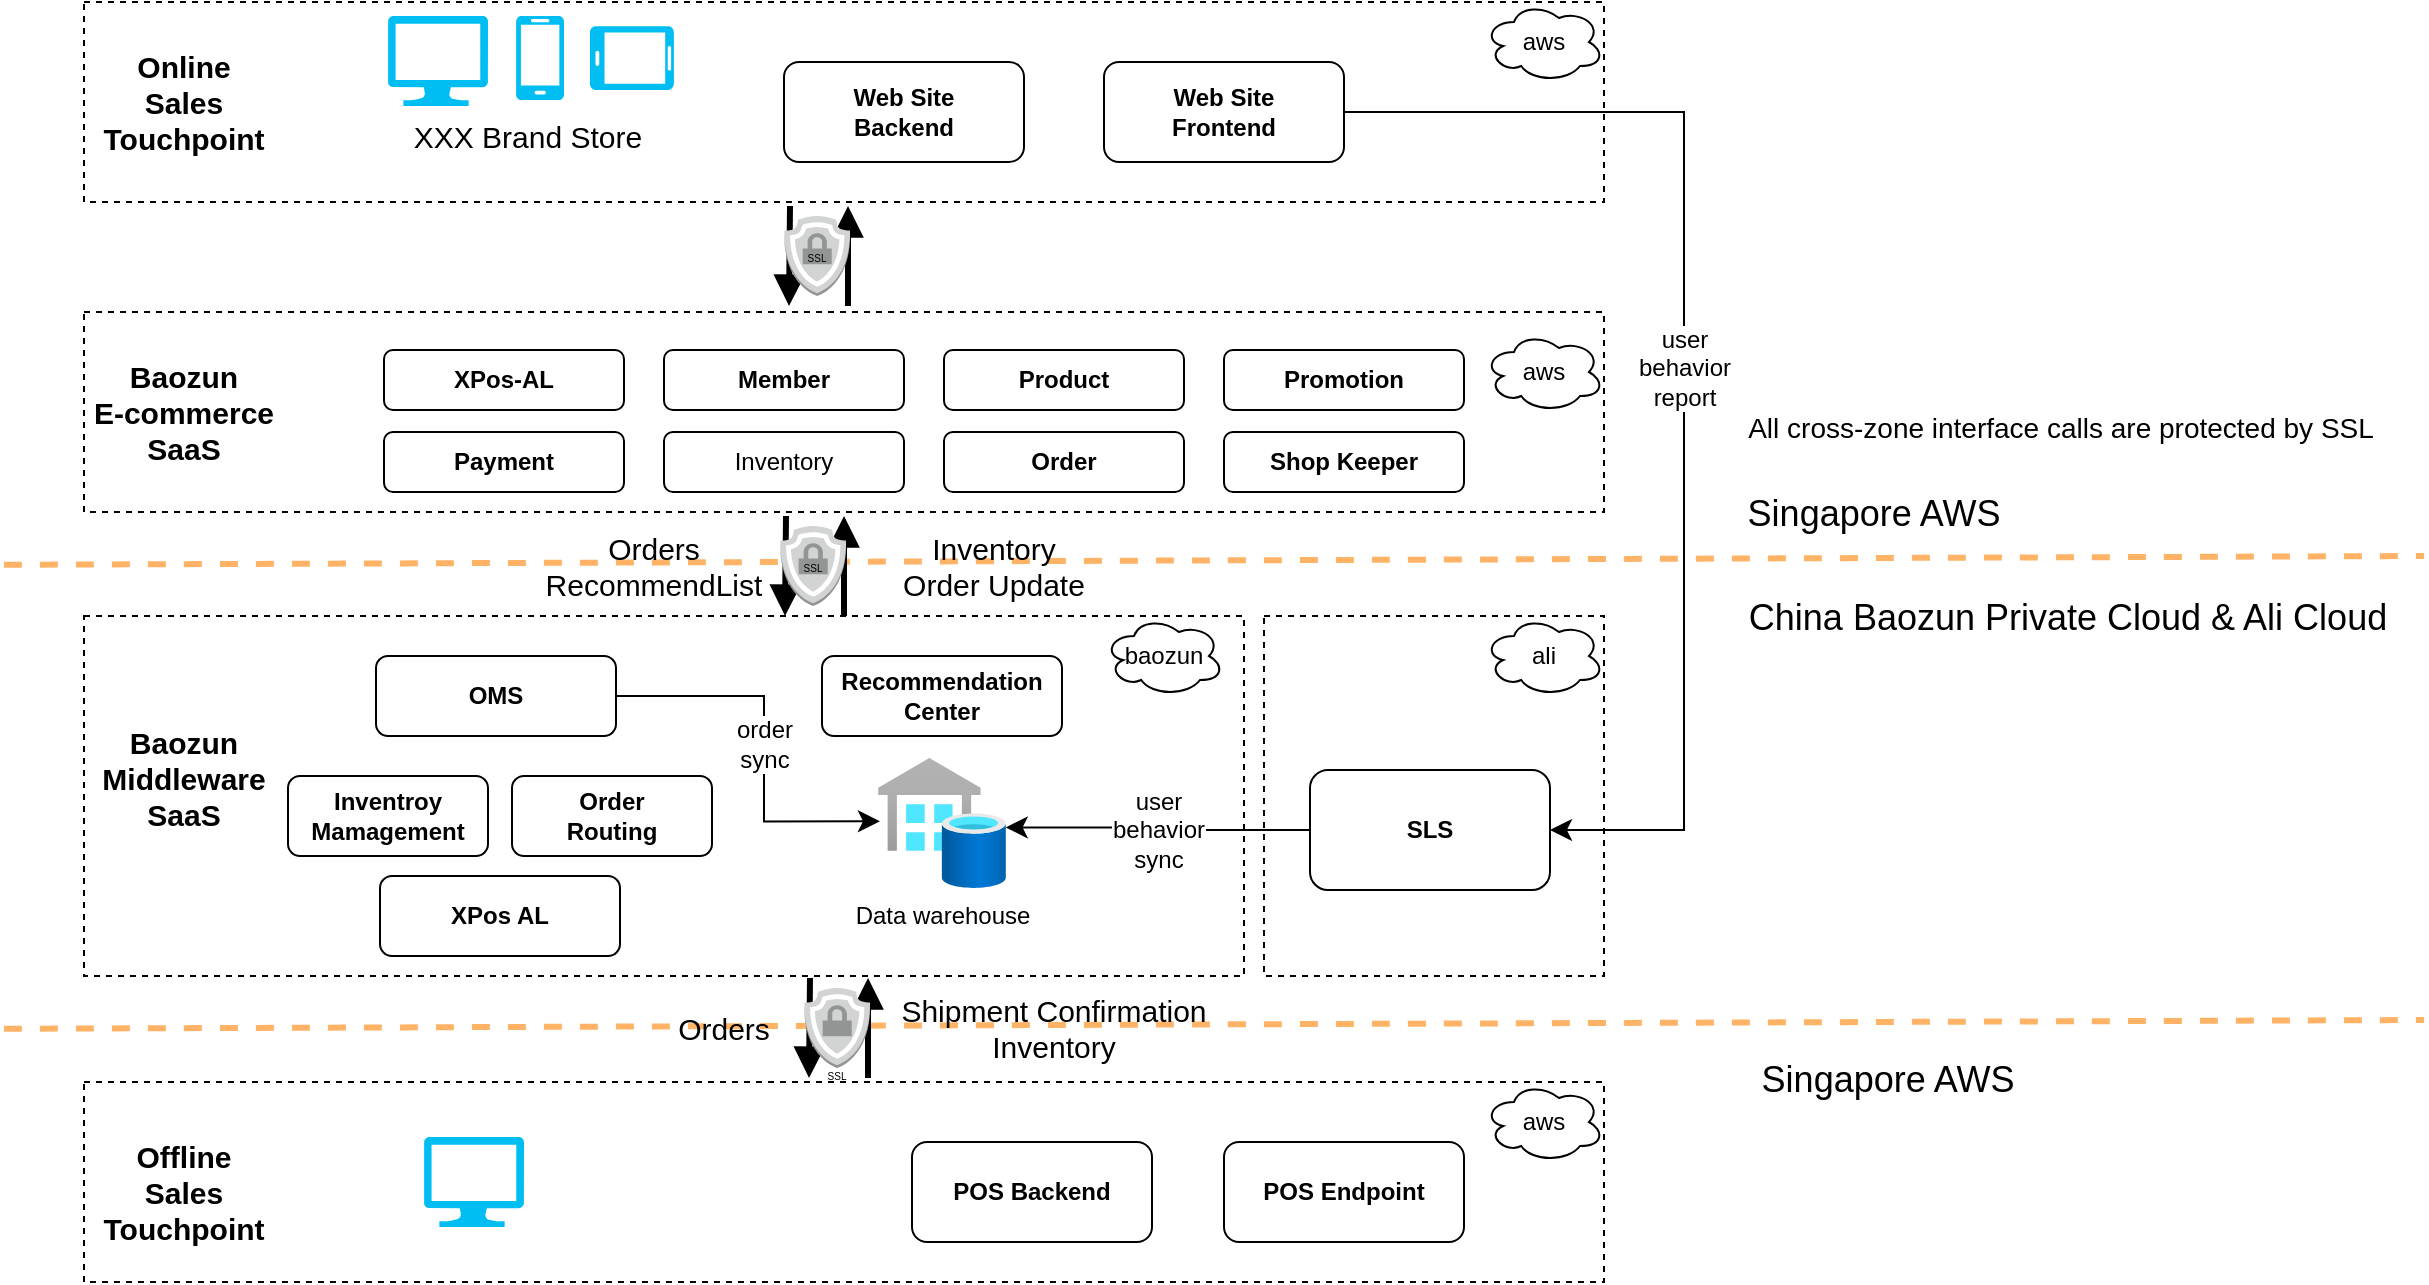 <mxfile version="27.0.5">
  <diagram id="F0W5LtZeSDdKuc8qU7w1" name="Page-1">
    <mxGraphModel dx="2268" dy="1244" grid="1" gridSize="10" guides="1" tooltips="1" connect="1" arrows="1" fold="1" page="1" pageScale="1" pageWidth="827" pageHeight="1169" math="0" shadow="0">
      <root>
        <mxCell id="0" />
        <mxCell id="1" parent="0" />
        <mxCell id="w8T3L-g9OlZxXHHQqmX--83" value="" style="rounded=0;whiteSpace=wrap;html=1;dashed=1;" vertex="1" parent="1">
          <mxGeometry y="613" width="760" height="100" as="geometry" />
        </mxCell>
        <mxCell id="w8T3L-g9OlZxXHHQqmX--7" value="" style="rounded=0;whiteSpace=wrap;html=1;dashed=1;" vertex="1" parent="1">
          <mxGeometry y="380" width="580" height="180" as="geometry" />
        </mxCell>
        <mxCell id="w8T3L-g9OlZxXHHQqmX--1" value="" style="rounded=0;whiteSpace=wrap;html=1;dashed=1;" vertex="1" parent="1">
          <mxGeometry y="73" width="760" height="100" as="geometry" />
        </mxCell>
        <mxCell id="w8T3L-g9OlZxXHHQqmX--3" value="aws" style="ellipse;shape=cloud;whiteSpace=wrap;html=1;" vertex="1" parent="1">
          <mxGeometry x="700" y="73" width="60" height="40" as="geometry" />
        </mxCell>
        <mxCell id="w8T3L-g9OlZxXHHQqmX--4" value="" style="rounded=0;whiteSpace=wrap;html=1;dashed=1;" vertex="1" parent="1">
          <mxGeometry y="228" width="760" height="100" as="geometry" />
        </mxCell>
        <mxCell id="w8T3L-g9OlZxXHHQqmX--5" value="&lt;div&gt;baozun&lt;/div&gt;" style="ellipse;shape=cloud;whiteSpace=wrap;html=1;" vertex="1" parent="1">
          <mxGeometry x="510" y="380" width="60" height="40" as="geometry" />
        </mxCell>
        <mxCell id="w8T3L-g9OlZxXHHQqmX--6" value="" style="endArrow=none;dashed=1;html=1;rounded=0;fontSize=12;startSize=8;endSize=8;curved=1;strokeWidth=3;strokeColor=#FFB366;" edge="1" parent="1">
          <mxGeometry width="50" height="50" relative="1" as="geometry">
            <mxPoint x="-40" y="354.41" as="sourcePoint" />
            <mxPoint x="1170" y="350" as="targetPoint" />
          </mxGeometry>
        </mxCell>
        <mxCell id="w8T3L-g9OlZxXHHQqmX--9" value="OMS" style="rounded=1;whiteSpace=wrap;html=1;fontStyle=1" vertex="1" parent="1">
          <mxGeometry x="146" y="400" width="120" height="40" as="geometry" />
        </mxCell>
        <mxCell id="w8T3L-g9OlZxXHHQqmX--10" value="aws" style="ellipse;shape=cloud;whiteSpace=wrap;html=1;" vertex="1" parent="1">
          <mxGeometry x="700" y="238" width="60" height="40" as="geometry" />
        </mxCell>
        <mxCell id="w8T3L-g9OlZxXHHQqmX--11" value="XPos AL" style="rounded=1;whiteSpace=wrap;html=1;fontStyle=1" vertex="1" parent="1">
          <mxGeometry x="148" y="510" width="120" height="40" as="geometry" />
        </mxCell>
        <mxCell id="w8T3L-g9OlZxXHHQqmX--12" value="" style="rounded=0;whiteSpace=wrap;html=1;dashed=1;" vertex="1" parent="1">
          <mxGeometry x="590" y="380" width="170" height="180" as="geometry" />
        </mxCell>
        <mxCell id="w8T3L-g9OlZxXHHQqmX--13" value="SLS" style="rounded=1;whiteSpace=wrap;html=1;fontStyle=1" vertex="1" parent="1">
          <mxGeometry x="613" y="457" width="120" height="60" as="geometry" />
        </mxCell>
        <mxCell id="w8T3L-g9OlZxXHHQqmX--14" value="ali" style="ellipse;shape=cloud;whiteSpace=wrap;html=1;" vertex="1" parent="1">
          <mxGeometry x="700" y="380" width="60" height="40" as="geometry" />
        </mxCell>
        <mxCell id="w8T3L-g9OlZxXHHQqmX--16" value="&lt;div&gt;Recommendation&lt;/div&gt;&lt;div&gt;Center&lt;/div&gt;" style="rounded=1;whiteSpace=wrap;html=1;fontStyle=1" vertex="1" parent="1">
          <mxGeometry x="369" y="400" width="120" height="40" as="geometry" />
        </mxCell>
        <mxCell id="w8T3L-g9OlZxXHHQqmX--18" value="Member" style="rounded=1;whiteSpace=wrap;html=1;fontStyle=1" vertex="1" parent="1">
          <mxGeometry x="290" y="247" width="120" height="30" as="geometry" />
        </mxCell>
        <mxCell id="w8T3L-g9OlZxXHHQqmX--19" value="Product" style="rounded=1;whiteSpace=wrap;html=1;fontStyle=1" vertex="1" parent="1">
          <mxGeometry x="430" y="247" width="120" height="30" as="geometry" />
        </mxCell>
        <mxCell id="w8T3L-g9OlZxXHHQqmX--20" value="Promotion" style="rounded=1;whiteSpace=wrap;html=1;fontStyle=1" vertex="1" parent="1">
          <mxGeometry x="570" y="247" width="120" height="30" as="geometry" />
        </mxCell>
        <mxCell id="w8T3L-g9OlZxXHHQqmX--21" value="Inventory" style="rounded=1;whiteSpace=wrap;html=1;" vertex="1" parent="1">
          <mxGeometry x="290" y="288" width="120" height="30" as="geometry" />
        </mxCell>
        <mxCell id="w8T3L-g9OlZxXHHQqmX--22" value="Shop Keeper" style="rounded=1;whiteSpace=wrap;html=1;fontStyle=1" vertex="1" parent="1">
          <mxGeometry x="570" y="288" width="120" height="30" as="geometry" />
        </mxCell>
        <mxCell id="w8T3L-g9OlZxXHHQqmX--24" value="Order" style="rounded=1;whiteSpace=wrap;html=1;fontStyle=1" vertex="1" parent="1">
          <mxGeometry x="430" y="288" width="120" height="30" as="geometry" />
        </mxCell>
        <mxCell id="w8T3L-g9OlZxXHHQqmX--25" value="Payment" style="rounded=1;whiteSpace=wrap;html=1;fontStyle=1" vertex="1" parent="1">
          <mxGeometry x="150" y="288" width="120" height="30" as="geometry" />
        </mxCell>
        <mxCell id="w8T3L-g9OlZxXHHQqmX--26" value="&lt;div&gt;Web Site&lt;/div&gt;&lt;div&gt;Backend&lt;/div&gt;" style="rounded=1;whiteSpace=wrap;html=1;fontStyle=1" vertex="1" parent="1">
          <mxGeometry x="350" y="103" width="120" height="50" as="geometry" />
        </mxCell>
        <mxCell id="w8T3L-g9OlZxXHHQqmX--27" value="" style="endArrow=block;html=1;rounded=0;fontSize=12;startSize=8;endSize=8;curved=1;endFill=1;strokeWidth=3;" edge="1" parent="1">
          <mxGeometry width="50" height="50" relative="1" as="geometry">
            <mxPoint x="351" y="330" as="sourcePoint" />
            <mxPoint x="350.5" y="380" as="targetPoint" />
          </mxGeometry>
        </mxCell>
        <mxCell id="w8T3L-g9OlZxXHHQqmX--28" value="" style="endArrow=none;html=1;rounded=0;fontSize=12;startSize=8;endSize=8;curved=1;startArrow=block;startFill=1;strokeWidth=3;" edge="1" parent="1">
          <mxGeometry width="50" height="50" relative="1" as="geometry">
            <mxPoint x="380" y="330" as="sourcePoint" />
            <mxPoint x="380" y="380" as="targetPoint" />
          </mxGeometry>
        </mxCell>
        <mxCell id="w8T3L-g9OlZxXHHQqmX--29" value="XPos-AL" style="rounded=1;whiteSpace=wrap;html=1;fontStyle=1" vertex="1" parent="1">
          <mxGeometry x="150" y="247" width="120" height="30" as="geometry" />
        </mxCell>
        <mxCell id="w8T3L-g9OlZxXHHQqmX--35" value="&lt;div&gt;user&lt;/div&gt;&lt;div&gt;behavior&lt;/div&gt;&lt;div&gt;report&lt;/div&gt;" style="rounded=0;orthogonalLoop=1;jettySize=auto;html=1;exitX=1;exitY=0.5;exitDx=0;exitDy=0;entryX=1;entryY=0.5;entryDx=0;entryDy=0;fontSize=12;startSize=8;endSize=8;edgeStyle=orthogonalEdgeStyle;" edge="1" parent="1" source="w8T3L-g9OlZxXHHQqmX--30" target="w8T3L-g9OlZxXHHQqmX--13">
          <mxGeometry relative="1" as="geometry">
            <Array as="points">
              <mxPoint x="800" y="128" />
              <mxPoint x="800" y="487" />
            </Array>
          </mxGeometry>
        </mxCell>
        <mxCell id="w8T3L-g9OlZxXHHQqmX--30" value="&lt;div&gt;Web Site&lt;/div&gt;&lt;div&gt;Frontend&lt;/div&gt;" style="rounded=1;whiteSpace=wrap;html=1;fontStyle=1" vertex="1" parent="1">
          <mxGeometry x="510" y="103" width="120" height="50" as="geometry" />
        </mxCell>
        <mxCell id="w8T3L-g9OlZxXHHQqmX--31" value="&lt;div&gt;Baozun&lt;/div&gt;&lt;div&gt;E-commerce&lt;/div&gt;&lt;div&gt;SaaS&lt;/div&gt;" style="text;html=1;align=center;verticalAlign=middle;whiteSpace=wrap;rounded=0;fontSize=15;fontStyle=1" vertex="1" parent="1">
          <mxGeometry y="253" width="100" height="50" as="geometry" />
        </mxCell>
        <mxCell id="w8T3L-g9OlZxXHHQqmX--32" value="&lt;div&gt;Baozun&lt;/div&gt;&lt;div&gt;Middleware&lt;/div&gt;&lt;div&gt;SaaS&lt;/div&gt;" style="text;html=1;align=center;verticalAlign=middle;whiteSpace=wrap;rounded=0;fontSize=15;fontStyle=1" vertex="1" parent="1">
          <mxGeometry y="436" width="100" height="50" as="geometry" />
        </mxCell>
        <mxCell id="w8T3L-g9OlZxXHHQqmX--33" value="&lt;div&gt;Inventroy&lt;/div&gt;&lt;div&gt;Mamagement&lt;/div&gt;" style="rounded=1;whiteSpace=wrap;html=1;fontStyle=1" vertex="1" parent="1">
          <mxGeometry x="102" y="460" width="100" height="40" as="geometry" />
        </mxCell>
        <mxCell id="w8T3L-g9OlZxXHHQqmX--34" value="&lt;div&gt;Order&lt;/div&gt;&lt;div&gt;Routing&lt;/div&gt;" style="rounded=1;whiteSpace=wrap;html=1;fontStyle=1" vertex="1" parent="1">
          <mxGeometry x="214" y="460" width="100" height="40" as="geometry" />
        </mxCell>
        <mxCell id="w8T3L-g9OlZxXHHQqmX--38" value="" style="group" vertex="1" connectable="0" parent="1">
          <mxGeometry x="348" y="335" width="33" height="40" as="geometry" />
        </mxCell>
        <mxCell id="w8T3L-g9OlZxXHHQqmX--36" value="" style="outlineConnect=0;dashed=0;verticalLabelPosition=bottom;verticalAlign=top;align=center;html=1;shape=mxgraph.aws3.ssl_padlock;fillColor=#D2D3D3;gradientColor=none;" vertex="1" parent="w8T3L-g9OlZxXHHQqmX--38">
          <mxGeometry width="33" height="40" as="geometry" />
        </mxCell>
        <mxCell id="w8T3L-g9OlZxXHHQqmX--37" value="SSL" style="text;html=1;align=center;verticalAlign=middle;whiteSpace=wrap;rounded=0;fontSize=5;" vertex="1" parent="w8T3L-g9OlZxXHHQqmX--38">
          <mxGeometry x="11" y="15" width="11" height="10" as="geometry" />
        </mxCell>
        <mxCell id="w8T3L-g9OlZxXHHQqmX--39" value="&lt;div&gt;Online&lt;/div&gt;&lt;div&gt;Sales&lt;/div&gt;&lt;div&gt;Touchpoint&lt;/div&gt;" style="text;html=1;align=center;verticalAlign=middle;whiteSpace=wrap;rounded=0;fontSize=15;fontStyle=1" vertex="1" parent="1">
          <mxGeometry y="98" width="100" height="50" as="geometry" />
        </mxCell>
        <mxCell id="w8T3L-g9OlZxXHHQqmX--46" value="Data warehouse" style="image;aspect=fixed;html=1;points=[];align=center;fontSize=12;image=img/lib/azure2/databases/SQL_Data_Warehouses.svg;" vertex="1" parent="1">
          <mxGeometry x="397" y="451" width="64" height="65" as="geometry" />
        </mxCell>
        <mxCell id="w8T3L-g9OlZxXHHQqmX--47" value="&lt;div&gt;user&lt;/div&gt;&lt;div&gt;behavior&lt;/div&gt;&lt;div&gt;sync&lt;/div&gt;" style="edgeStyle=orthogonalEdgeStyle;rounded=0;orthogonalLoop=1;jettySize=auto;html=1;exitX=0;exitY=0.5;exitDx=0;exitDy=0;entryX=0.998;entryY=0.534;entryDx=0;entryDy=0;entryPerimeter=0;fontSize=12;startSize=8;endSize=8;" edge="1" parent="1" source="w8T3L-g9OlZxXHHQqmX--13" target="w8T3L-g9OlZxXHHQqmX--46">
          <mxGeometry relative="1" as="geometry" />
        </mxCell>
        <mxCell id="w8T3L-g9OlZxXHHQqmX--56" value="&lt;div&gt;order&lt;/div&gt;&lt;div&gt;sync&lt;/div&gt;" style="rounded=0;orthogonalLoop=1;jettySize=auto;html=1;exitX=1;exitY=0.5;exitDx=0;exitDy=0;fontSize=12;startSize=8;endSize=8;edgeStyle=orthogonalEdgeStyle;entryX=0.015;entryY=0.487;entryDx=0;entryDy=0;entryPerimeter=0;" edge="1" parent="1" source="w8T3L-g9OlZxXHHQqmX--9" target="w8T3L-g9OlZxXHHQqmX--46">
          <mxGeometry relative="1" as="geometry">
            <Array as="points">
              <mxPoint x="340" y="420" />
              <mxPoint x="340" y="483" />
            </Array>
          </mxGeometry>
        </mxCell>
        <mxCell id="w8T3L-g9OlZxXHHQqmX--57" value="" style="endArrow=block;html=1;rounded=0;fontSize=12;startSize=8;endSize=8;curved=1;endFill=1;strokeWidth=3;" edge="1" parent="1">
          <mxGeometry width="50" height="50" relative="1" as="geometry">
            <mxPoint x="353" y="175" as="sourcePoint" />
            <mxPoint x="352.5" y="225" as="targetPoint" />
          </mxGeometry>
        </mxCell>
        <mxCell id="w8T3L-g9OlZxXHHQqmX--58" value="" style="endArrow=none;html=1;rounded=0;fontSize=12;startSize=8;endSize=8;curved=1;startArrow=block;startFill=1;strokeWidth=3;" edge="1" parent="1">
          <mxGeometry width="50" height="50" relative="1" as="geometry">
            <mxPoint x="382" y="175" as="sourcePoint" />
            <mxPoint x="382" y="225" as="targetPoint" />
          </mxGeometry>
        </mxCell>
        <mxCell id="w8T3L-g9OlZxXHHQqmX--59" value="" style="group" vertex="1" connectable="0" parent="1">
          <mxGeometry x="350" y="180" width="33" height="40" as="geometry" />
        </mxCell>
        <mxCell id="w8T3L-g9OlZxXHHQqmX--60" value="" style="outlineConnect=0;dashed=0;verticalLabelPosition=bottom;verticalAlign=top;align=center;html=1;shape=mxgraph.aws3.ssl_padlock;fillColor=#D2D3D3;gradientColor=none;" vertex="1" parent="w8T3L-g9OlZxXHHQqmX--59">
          <mxGeometry width="33" height="40" as="geometry" />
        </mxCell>
        <mxCell id="w8T3L-g9OlZxXHHQqmX--61" value="SSL" style="text;html=1;align=center;verticalAlign=middle;whiteSpace=wrap;rounded=0;fontSize=5;" vertex="1" parent="w8T3L-g9OlZxXHHQqmX--59">
          <mxGeometry x="11" y="15" width="11" height="10" as="geometry" />
        </mxCell>
        <mxCell id="w8T3L-g9OlZxXHHQqmX--63" value="&lt;div&gt;Orders&lt;/div&gt;&lt;div&gt;RecommendList&lt;/div&gt;" style="text;html=1;align=center;verticalAlign=middle;whiteSpace=wrap;rounded=0;fontSize=15;" vertex="1" parent="1">
          <mxGeometry x="220" y="340" width="130" height="30" as="geometry" />
        </mxCell>
        <mxCell id="w8T3L-g9OlZxXHHQqmX--64" value="&lt;div&gt;Inventory&lt;/div&gt;&lt;div&gt;Order Update&lt;/div&gt;" style="text;html=1;align=center;verticalAlign=middle;whiteSpace=wrap;rounded=0;fontSize=15;" vertex="1" parent="1">
          <mxGeometry x="390" y="340" width="130" height="30" as="geometry" />
        </mxCell>
        <mxCell id="w8T3L-g9OlZxXHHQqmX--65" value="POS Backend" style="rounded=1;whiteSpace=wrap;html=1;fontStyle=1" vertex="1" parent="1">
          <mxGeometry x="414" y="643" width="120" height="50" as="geometry" />
        </mxCell>
        <mxCell id="w8T3L-g9OlZxXHHQqmX--66" value="Singapore AWS" style="text;html=1;align=center;verticalAlign=middle;whiteSpace=wrap;rounded=0;fontSize=18;" vertex="1" parent="1">
          <mxGeometry x="820" y="310" width="150" height="38" as="geometry" />
        </mxCell>
        <mxCell id="w8T3L-g9OlZxXHHQqmX--67" value="China Baozun Private Cloud &amp;amp; Ali Cloud" style="text;html=1;align=center;verticalAlign=middle;whiteSpace=wrap;rounded=0;fontSize=18;" vertex="1" parent="1">
          <mxGeometry x="827" y="362" width="330" height="38" as="geometry" />
        </mxCell>
        <mxCell id="w8T3L-g9OlZxXHHQqmX--68" value="All cross-zone interface calls are protected by SSL" style="text;html=1;align=center;verticalAlign=middle;whiteSpace=wrap;rounded=0;fontSize=14;" vertex="1" parent="1">
          <mxGeometry x="827" y="272" width="323" height="28" as="geometry" />
        </mxCell>
        <mxCell id="w8T3L-g9OlZxXHHQqmX--70" value="" style="endArrow=none;dashed=1;html=1;rounded=0;fontSize=12;startSize=8;endSize=8;curved=1;strokeWidth=3;strokeColor=#FFB366;" edge="1" parent="1">
          <mxGeometry width="50" height="50" relative="1" as="geometry">
            <mxPoint x="-40" y="586.41" as="sourcePoint" />
            <mxPoint x="1170" y="582" as="targetPoint" />
          </mxGeometry>
        </mxCell>
        <mxCell id="w8T3L-g9OlZxXHHQqmX--76" value="" style="endArrow=block;html=1;rounded=0;fontSize=12;startSize=8;endSize=8;curved=1;endFill=1;strokeWidth=3;" edge="1" parent="1">
          <mxGeometry width="50" height="50" relative="1" as="geometry">
            <mxPoint x="363" y="561" as="sourcePoint" />
            <mxPoint x="362.5" y="611" as="targetPoint" />
          </mxGeometry>
        </mxCell>
        <mxCell id="w8T3L-g9OlZxXHHQqmX--77" value="" style="endArrow=none;html=1;rounded=0;fontSize=12;startSize=8;endSize=8;curved=1;startArrow=block;startFill=1;strokeWidth=3;" edge="1" parent="1">
          <mxGeometry width="50" height="50" relative="1" as="geometry">
            <mxPoint x="392" y="561" as="sourcePoint" />
            <mxPoint x="392" y="611" as="targetPoint" />
          </mxGeometry>
        </mxCell>
        <mxCell id="w8T3L-g9OlZxXHHQqmX--78" value="" style="group" vertex="1" connectable="0" parent="1">
          <mxGeometry x="360" y="566" width="33" height="40" as="geometry" />
        </mxCell>
        <mxCell id="w8T3L-g9OlZxXHHQqmX--79" value="" style="outlineConnect=0;dashed=0;verticalLabelPosition=bottom;verticalAlign=top;align=center;html=1;shape=mxgraph.aws3.ssl_padlock;fillColor=#D2D3D3;gradientColor=none;" vertex="1" parent="w8T3L-g9OlZxXHHQqmX--78">
          <mxGeometry width="33" height="40" as="geometry" />
        </mxCell>
        <mxCell id="w8T3L-g9OlZxXHHQqmX--80" value="SSL" style="text;html=1;align=center;verticalAlign=middle;whiteSpace=wrap;rounded=0;fontSize=5;" vertex="1" parent="w8T3L-g9OlZxXHHQqmX--78">
          <mxGeometry x="11" y="38" width="11" height="10" as="geometry" />
        </mxCell>
        <mxCell id="w8T3L-g9OlZxXHHQqmX--81" value="&lt;div&gt;Orders&lt;/div&gt;" style="text;html=1;align=center;verticalAlign=middle;whiteSpace=wrap;rounded=0;fontSize=15;" vertex="1" parent="1">
          <mxGeometry x="290" y="571" width="60" height="30" as="geometry" />
        </mxCell>
        <mxCell id="w8T3L-g9OlZxXHHQqmX--82" value="&lt;div&gt;Shipment Confirmation&lt;/div&gt;&lt;div&gt;Inventory&lt;/div&gt;" style="text;html=1;align=center;verticalAlign=middle;whiteSpace=wrap;rounded=0;fontSize=15;" vertex="1" parent="1">
          <mxGeometry x="400" y="571" width="170" height="30" as="geometry" />
        </mxCell>
        <mxCell id="w8T3L-g9OlZxXHHQqmX--85" value="POS Endpoint" style="rounded=1;whiteSpace=wrap;html=1;fontStyle=1" vertex="1" parent="1">
          <mxGeometry x="570" y="643" width="120" height="50" as="geometry" />
        </mxCell>
        <mxCell id="w8T3L-g9OlZxXHHQqmX--86" value="&lt;div&gt;Offline&lt;/div&gt;&lt;div&gt;Sales&lt;/div&gt;&lt;div&gt;Touchpoint&lt;/div&gt;" style="text;html=1;align=center;verticalAlign=middle;whiteSpace=wrap;rounded=0;fontSize=15;fontStyle=1" vertex="1" parent="1">
          <mxGeometry y="643" width="100" height="50" as="geometry" />
        </mxCell>
        <mxCell id="w8T3L-g9OlZxXHHQqmX--87" value="Singapore AWS" style="text;html=1;align=center;verticalAlign=middle;whiteSpace=wrap;rounded=0;fontSize=18;" vertex="1" parent="1">
          <mxGeometry x="827" y="593" width="150" height="38" as="geometry" />
        </mxCell>
        <mxCell id="w8T3L-g9OlZxXHHQqmX--88" value="aws" style="ellipse;shape=cloud;whiteSpace=wrap;html=1;" vertex="1" parent="1">
          <mxGeometry x="700" y="613" width="60" height="40" as="geometry" />
        </mxCell>
        <mxCell id="w8T3L-g9OlZxXHHQqmX--90" value="" style="verticalLabelPosition=bottom;html=1;verticalAlign=top;align=center;strokeColor=none;fillColor=#00BEF2;shape=mxgraph.azure.mobile;pointerEvents=1;" vertex="1" parent="1">
          <mxGeometry x="216" y="80" width="24" height="42" as="geometry" />
        </mxCell>
        <mxCell id="w8T3L-g9OlZxXHHQqmX--91" value="" style="verticalLabelPosition=bottom;html=1;verticalAlign=top;align=center;strokeColor=none;fillColor=#00BEF2;shape=mxgraph.azure.computer;pointerEvents=1;" vertex="1" parent="1">
          <mxGeometry x="152" y="80" width="50" height="45" as="geometry" />
        </mxCell>
        <mxCell id="w8T3L-g9OlZxXHHQqmX--92" value="XXX Brand Store" style="text;html=1;align=center;verticalAlign=middle;whiteSpace=wrap;rounded=0;fontSize=15;" vertex="1" parent="1">
          <mxGeometry x="154" y="125" width="136" height="30" as="geometry" />
        </mxCell>
        <mxCell id="w8T3L-g9OlZxXHHQqmX--94" value="" style="verticalLabelPosition=bottom;html=1;verticalAlign=top;align=center;strokeColor=none;fillColor=#00BEF2;shape=mxgraph.azure.mobile;pointerEvents=1;rotation=90;" vertex="1" parent="1">
          <mxGeometry x="258" y="80" width="32" height="42" as="geometry" />
        </mxCell>
        <mxCell id="w8T3L-g9OlZxXHHQqmX--95" value="" style="verticalLabelPosition=bottom;html=1;verticalAlign=top;align=center;strokeColor=none;fillColor=#00BEF2;shape=mxgraph.azure.computer;pointerEvents=1;" vertex="1" parent="1">
          <mxGeometry x="170" y="640.5" width="50" height="45" as="geometry" />
        </mxCell>
      </root>
    </mxGraphModel>
  </diagram>
</mxfile>
